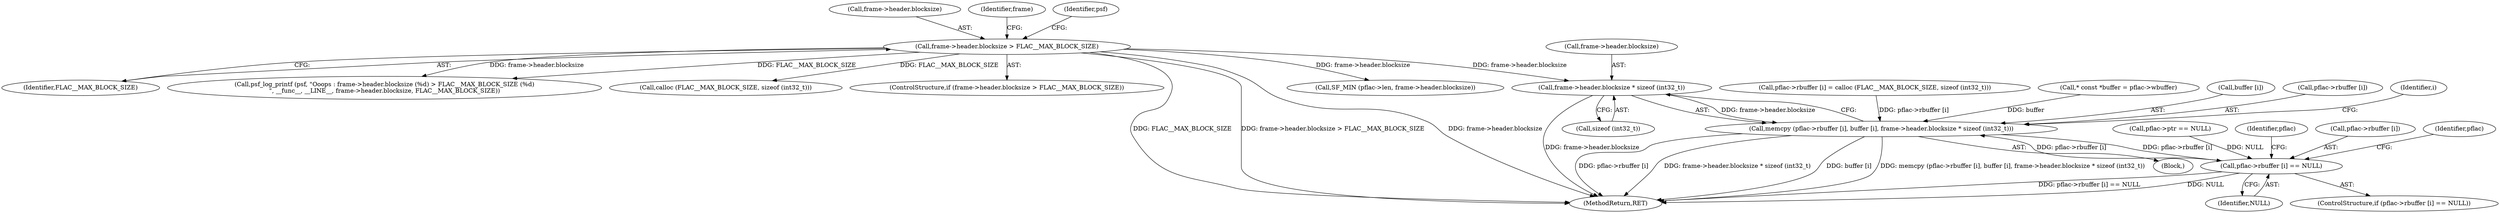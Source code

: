 digraph "0_libsndfile_60b234301adf258786d8b90be5c1d437fc8799e0@API" {
"1000233" [label="(Call,frame->header.blocksize * sizeof (int32_t))"];
"1000135" [label="(Call,frame->header.blocksize > FLAC__MAX_BLOCK_SIZE)"];
"1000224" [label="(Call,memcpy (pflac->rbuffer [i], buffer [i], frame->header.blocksize * sizeof (int32_t)))"];
"1000207" [label="(Call,pflac->rbuffer [i] == NULL)"];
"1000213" [label="(Identifier,NULL)"];
"1000233" [label="(Call,frame->header.blocksize * sizeof (int32_t))"];
"1000141" [label="(Identifier,FLAC__MAX_BLOCK_SIZE)"];
"1000143" [label="(Call,psf_log_printf (psf, \"Ooops : frame->header.blocksize (%d) > FLAC__MAX_BLOCK_SIZE (%d)\n\", __func__, __LINE__, frame->header.blocksize, FLAC__MAX_BLOCK_SIZE))"];
"1000214" [label="(Call,pflac->rbuffer [i] = calloc (FLAC__MAX_BLOCK_SIZE, sizeof (int32_t)))"];
"1000224" [label="(Call,memcpy (pflac->rbuffer [i], buffer [i], frame->header.blocksize * sizeof (int32_t)))"];
"1000220" [label="(Call,calloc (FLAC__MAX_BLOCK_SIZE, sizeof (int32_t)))"];
"1000136" [label="(Call,frame->header.blocksize)"];
"1000190" [label="(Call,pflac->ptr == NULL)"];
"1000121" [label="(Call,* const *buffer = pflac->wbuffer)"];
"1000239" [label="(Call,sizeof (int32_t))"];
"1000165" [label="(Identifier,frame)"];
"1000134" [label="(ControlStructure,if (frame->header.blocksize > FLAC__MAX_BLOCK_SIZE))"];
"1000217" [label="(Identifier,pflac)"];
"1000206" [label="(ControlStructure,if (pflac->rbuffer [i] == NULL))"];
"1000135" [label="(Call,frame->header.blocksize > FLAC__MAX_BLOCK_SIZE)"];
"1000234" [label="(Call,frame->header.blocksize)"];
"1000230" [label="(Call,buffer [i])"];
"1000808" [label="(MethodReturn,RET)"];
"1000225" [label="(Call,pflac->rbuffer [i])"];
"1000144" [label="(Identifier,psf)"];
"1000248" [label="(Call,SF_MIN (pflac->len, frame->header.blocksize))"];
"1000205" [label="(Block,)"];
"1000208" [label="(Call,pflac->rbuffer [i])"];
"1000207" [label="(Call,pflac->rbuffer [i] == NULL)"];
"1000204" [label="(Identifier,i)"];
"1000227" [label="(Identifier,pflac)"];
"1000233" -> "1000224"  [label="AST: "];
"1000233" -> "1000239"  [label="CFG: "];
"1000234" -> "1000233"  [label="AST: "];
"1000239" -> "1000233"  [label="AST: "];
"1000224" -> "1000233"  [label="CFG: "];
"1000233" -> "1000808"  [label="DDG: frame->header.blocksize"];
"1000233" -> "1000224"  [label="DDG: frame->header.blocksize"];
"1000135" -> "1000233"  [label="DDG: frame->header.blocksize"];
"1000135" -> "1000134"  [label="AST: "];
"1000135" -> "1000141"  [label="CFG: "];
"1000136" -> "1000135"  [label="AST: "];
"1000141" -> "1000135"  [label="AST: "];
"1000144" -> "1000135"  [label="CFG: "];
"1000165" -> "1000135"  [label="CFG: "];
"1000135" -> "1000808"  [label="DDG: FLAC__MAX_BLOCK_SIZE"];
"1000135" -> "1000808"  [label="DDG: frame->header.blocksize > FLAC__MAX_BLOCK_SIZE"];
"1000135" -> "1000808"  [label="DDG: frame->header.blocksize"];
"1000135" -> "1000143"  [label="DDG: frame->header.blocksize"];
"1000135" -> "1000143"  [label="DDG: FLAC__MAX_BLOCK_SIZE"];
"1000135" -> "1000220"  [label="DDG: FLAC__MAX_BLOCK_SIZE"];
"1000135" -> "1000248"  [label="DDG: frame->header.blocksize"];
"1000224" -> "1000205"  [label="AST: "];
"1000225" -> "1000224"  [label="AST: "];
"1000230" -> "1000224"  [label="AST: "];
"1000204" -> "1000224"  [label="CFG: "];
"1000224" -> "1000808"  [label="DDG: pflac->rbuffer [i]"];
"1000224" -> "1000808"  [label="DDG: frame->header.blocksize * sizeof (int32_t)"];
"1000224" -> "1000808"  [label="DDG: buffer [i]"];
"1000224" -> "1000808"  [label="DDG: memcpy (pflac->rbuffer [i], buffer [i], frame->header.blocksize * sizeof (int32_t))"];
"1000224" -> "1000207"  [label="DDG: pflac->rbuffer [i]"];
"1000207" -> "1000224"  [label="DDG: pflac->rbuffer [i]"];
"1000214" -> "1000224"  [label="DDG: pflac->rbuffer [i]"];
"1000121" -> "1000224"  [label="DDG: buffer"];
"1000207" -> "1000206"  [label="AST: "];
"1000207" -> "1000213"  [label="CFG: "];
"1000208" -> "1000207"  [label="AST: "];
"1000213" -> "1000207"  [label="AST: "];
"1000217" -> "1000207"  [label="CFG: "];
"1000227" -> "1000207"  [label="CFG: "];
"1000207" -> "1000808"  [label="DDG: pflac->rbuffer [i] == NULL"];
"1000207" -> "1000808"  [label="DDG: NULL"];
"1000190" -> "1000207"  [label="DDG: NULL"];
}
